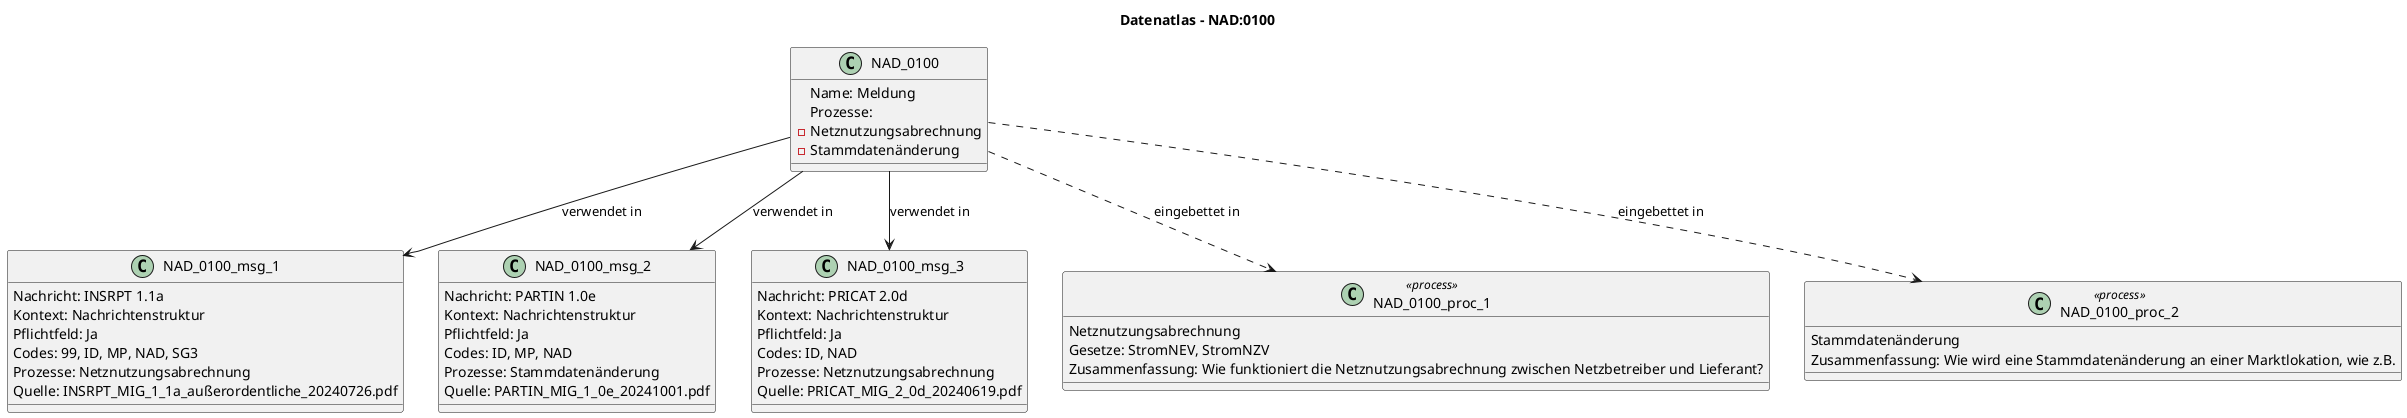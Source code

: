 @startuml
title Datenatlas – NAD:0100
class NAD_0100 {
  Name: Meldung
  Prozesse:
    - Netznutzungsabrechnung
    - Stammdatenänderung
}
class NAD_0100_msg_1 {
  Nachricht: INSRPT 1.1a
  Kontext: Nachrichtenstruktur
  Pflichtfeld: Ja
  Codes: 99, ID, MP, NAD, SG3
  Prozesse: Netznutzungsabrechnung
  Quelle: INSRPT_MIG_1_1a_außerordentliche_20240726.pdf
}
NAD_0100 --> NAD_0100_msg_1 : verwendet in
class NAD_0100_msg_2 {
  Nachricht: PARTIN 1.0e
  Kontext: Nachrichtenstruktur
  Pflichtfeld: Ja
  Codes: ID, MP, NAD
  Prozesse: Stammdatenänderung
  Quelle: PARTIN_MIG_1_0e_20241001.pdf
}
NAD_0100 --> NAD_0100_msg_2 : verwendet in
class NAD_0100_msg_3 {
  Nachricht: PRICAT 2.0d
  Kontext: Nachrichtenstruktur
  Pflichtfeld: Ja
  Codes: ID, NAD
  Prozesse: Netznutzungsabrechnung
  Quelle: PRICAT_MIG_2_0d_20240619.pdf
}
NAD_0100 --> NAD_0100_msg_3 : verwendet in
class NAD_0100_proc_1 <<process>> {
  Netznutzungsabrechnung
  Gesetze: StromNEV, StromNZV
  Zusammenfassung: Wie funktioniert die Netznutzungsabrechnung zwischen Netzbetreiber und Lieferant?
}
NAD_0100 ..> NAD_0100_proc_1 : eingebettet in
class NAD_0100_proc_2 <<process>> {
  Stammdatenänderung
  Zusammenfassung: Wie wird eine Stammdatenänderung an einer Marktlokation, wie z.B.
}
NAD_0100 ..> NAD_0100_proc_2 : eingebettet in
@enduml